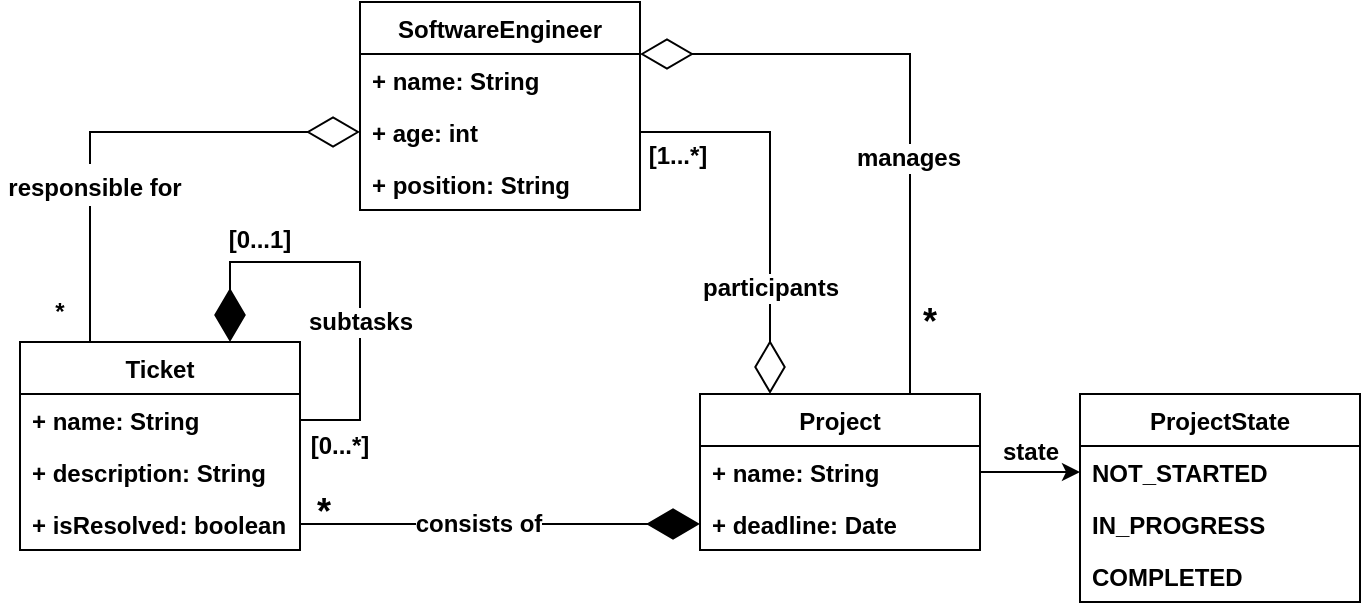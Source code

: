 <mxfile version="20.6.0" type="device"><diagram id="ZMgjUKZN02m_9C2LWV0k" name="Page-1"><mxGraphModel dx="1038" dy="617" grid="1" gridSize="10" guides="1" tooltips="1" connect="1" arrows="1" fold="1" page="1" pageScale="1" pageWidth="850" pageHeight="1100" math="0" shadow="0"><root><mxCell id="0"/><mxCell id="1" parent="0"/><mxCell id="qzNrQBc4EFjXGf2cFist-1" value="SoftwareEngineer" style="swimlane;fontStyle=1;childLayout=stackLayout;horizontal=1;startSize=26;fillColor=none;horizontalStack=0;resizeParent=1;resizeParentMax=0;resizeLast=0;collapsible=1;marginBottom=0;" parent="1" vertex="1"><mxGeometry x="310" y="110" width="140" height="104" as="geometry"/></mxCell><mxCell id="qzNrQBc4EFjXGf2cFist-2" value="+ name: String" style="text;strokeColor=none;fillColor=none;align=left;verticalAlign=top;spacingLeft=4;spacingRight=4;overflow=hidden;rotatable=0;points=[[0,0.5],[1,0.5]];portConstraint=eastwest;fontStyle=1" parent="qzNrQBc4EFjXGf2cFist-1" vertex="1"><mxGeometry y="26" width="140" height="26" as="geometry"/></mxCell><mxCell id="qzNrQBc4EFjXGf2cFist-3" value="+ age: int" style="text;strokeColor=none;fillColor=none;align=left;verticalAlign=top;spacingLeft=4;spacingRight=4;overflow=hidden;rotatable=0;points=[[0,0.5],[1,0.5]];portConstraint=eastwest;fontStyle=1" parent="qzNrQBc4EFjXGf2cFist-1" vertex="1"><mxGeometry y="52" width="140" height="26" as="geometry"/></mxCell><mxCell id="qzNrQBc4EFjXGf2cFist-4" value="+ position: String" style="text;strokeColor=none;fillColor=none;align=left;verticalAlign=top;spacingLeft=4;spacingRight=4;overflow=hidden;rotatable=0;points=[[0,0.5],[1,0.5]];portConstraint=eastwest;fontStyle=1" parent="qzNrQBc4EFjXGf2cFist-1" vertex="1"><mxGeometry y="78" width="140" height="26" as="geometry"/></mxCell><mxCell id="qzNrQBc4EFjXGf2cFist-5" value="Ticket" style="swimlane;fontStyle=1;childLayout=stackLayout;horizontal=1;startSize=26;fillColor=none;horizontalStack=0;resizeParent=1;resizeParentMax=0;resizeLast=0;collapsible=1;marginBottom=0;" parent="1" vertex="1"><mxGeometry x="140" y="280" width="140" height="104" as="geometry"/></mxCell><mxCell id="qzNrQBc4EFjXGf2cFist-6" value="+ name: String" style="text;strokeColor=none;fillColor=none;align=left;verticalAlign=top;spacingLeft=4;spacingRight=4;overflow=hidden;rotatable=0;points=[[0,0.5],[1,0.5]];portConstraint=eastwest;fontStyle=1" parent="qzNrQBc4EFjXGf2cFist-5" vertex="1"><mxGeometry y="26" width="140" height="26" as="geometry"/></mxCell><mxCell id="qzNrQBc4EFjXGf2cFist-7" value="+ description: String" style="text;strokeColor=none;fillColor=none;align=left;verticalAlign=top;spacingLeft=4;spacingRight=4;overflow=hidden;rotatable=0;points=[[0,0.5],[1,0.5]];portConstraint=eastwest;fontStyle=1" parent="qzNrQBc4EFjXGf2cFist-5" vertex="1"><mxGeometry y="52" width="140" height="26" as="geometry"/></mxCell><mxCell id="qzNrQBc4EFjXGf2cFist-8" value="+ isResolved: boolean" style="text;strokeColor=none;fillColor=none;align=left;verticalAlign=top;spacingLeft=4;spacingRight=4;overflow=hidden;rotatable=0;points=[[0,0.5],[1,0.5]];portConstraint=eastwest;fontStyle=1" parent="qzNrQBc4EFjXGf2cFist-5" vertex="1"><mxGeometry y="78" width="140" height="26" as="geometry"/></mxCell><mxCell id="qzNrQBc4EFjXGf2cFist-25" value="" style="endArrow=diamondThin;endFill=1;endSize=24;html=1;rounded=0;entryX=0.75;entryY=0;entryDx=0;entryDy=0;exitX=1;exitY=0.5;exitDx=0;exitDy=0;edgeStyle=orthogonalEdgeStyle;" parent="qzNrQBc4EFjXGf2cFist-5" source="qzNrQBc4EFjXGf2cFist-6" target="qzNrQBc4EFjXGf2cFist-5" edge="1"><mxGeometry width="160" relative="1" as="geometry"><mxPoint x="-70" y="-30" as="sourcePoint"/><mxPoint x="90" y="-30" as="targetPoint"/><Array as="points"><mxPoint x="170" y="39"/><mxPoint x="170" y="-40"/><mxPoint x="105" y="-40"/></Array></mxGeometry></mxCell><mxCell id="qzNrQBc4EFjXGf2cFist-27" value="&lt;font style=&quot;font-size: 12px;&quot;&gt;subtasks&lt;/font&gt;" style="edgeLabel;html=1;align=center;verticalAlign=middle;resizable=0;points=[];fontStyle=1" parent="qzNrQBc4EFjXGf2cFist-25" vertex="1" connectable="0"><mxGeometry x="0.159" y="-2" relative="1" as="geometry"><mxPoint x="15" y="32" as="offset"/></mxGeometry></mxCell><mxCell id="qzNrQBc4EFjXGf2cFist-9" value="Project" style="swimlane;fontStyle=1;childLayout=stackLayout;horizontal=1;startSize=26;fillColor=none;horizontalStack=0;resizeParent=1;resizeParentMax=0;resizeLast=0;collapsible=1;marginBottom=0;" parent="1" vertex="1"><mxGeometry x="480" y="306" width="140" height="78" as="geometry"/></mxCell><mxCell id="qzNrQBc4EFjXGf2cFist-10" value="+ name: String" style="text;strokeColor=none;fillColor=none;align=left;verticalAlign=top;spacingLeft=4;spacingRight=4;overflow=hidden;rotatable=0;points=[[0,0.5],[1,0.5]];portConstraint=eastwest;fontStyle=1" parent="qzNrQBc4EFjXGf2cFist-9" vertex="1"><mxGeometry y="26" width="140" height="26" as="geometry"/></mxCell><mxCell id="qzNrQBc4EFjXGf2cFist-12" value="+ deadline: Date" style="text;strokeColor=none;fillColor=none;align=left;verticalAlign=top;spacingLeft=4;spacingRight=4;overflow=hidden;rotatable=0;points=[[0,0.5],[1,0.5]];portConstraint=eastwest;fontStyle=1" parent="qzNrQBc4EFjXGf2cFist-9" vertex="1"><mxGeometry y="52" width="140" height="26" as="geometry"/></mxCell><mxCell id="qzNrQBc4EFjXGf2cFist-24" value="" style="endArrow=diamondThin;endFill=1;endSize=24;html=1;rounded=0;entryX=0;entryY=0.5;entryDx=0;entryDy=0;exitX=1;exitY=0.5;exitDx=0;exitDy=0;fontStyle=1" parent="1" source="qzNrQBc4EFjXGf2cFist-8" target="qzNrQBc4EFjXGf2cFist-12" edge="1"><mxGeometry width="160" relative="1" as="geometry"><mxPoint x="290" y="390" as="sourcePoint"/><mxPoint x="450" y="390" as="targetPoint"/></mxGeometry></mxCell><mxCell id="qzNrQBc4EFjXGf2cFist-40" value="&lt;b&gt;consists of&lt;/b&gt;" style="edgeLabel;html=1;align=center;verticalAlign=middle;resizable=0;points=[];fontSize=12;" parent="qzNrQBc4EFjXGf2cFist-24" vertex="1" connectable="0"><mxGeometry x="-0.11" relative="1" as="geometry"><mxPoint as="offset"/></mxGeometry></mxCell><mxCell id="qzNrQBc4EFjXGf2cFist-26" value="" style="endArrow=diamondThin;endFill=0;endSize=24;html=1;rounded=0;entryX=0;entryY=0.5;entryDx=0;entryDy=0;exitX=0.25;exitY=0;exitDx=0;exitDy=0;" parent="1" source="qzNrQBc4EFjXGf2cFist-5" target="qzNrQBc4EFjXGf2cFist-3" edge="1"><mxGeometry width="160" relative="1" as="geometry"><mxPoint x="340" y="430" as="sourcePoint"/><mxPoint x="500" y="430" as="targetPoint"/><Array as="points"><mxPoint x="175" y="175"/></Array></mxGeometry></mxCell><mxCell id="qzNrQBc4EFjXGf2cFist-42" value="&lt;font style=&quot;font-size: 12px;&quot;&gt;&lt;b&gt;responsible for&lt;/b&gt;&lt;/font&gt;" style="edgeLabel;html=1;align=center;verticalAlign=middle;resizable=0;points=[];fontSize=18;" parent="qzNrQBc4EFjXGf2cFist-26" vertex="1" connectable="0"><mxGeometry x="-0.342" y="-2" relative="1" as="geometry"><mxPoint as="offset"/></mxGeometry></mxCell><mxCell id="qzNrQBc4EFjXGf2cFist-28" value="[0...1]" style="text;html=1;strokeColor=none;fillColor=none;align=center;verticalAlign=middle;whiteSpace=wrap;rounded=0;fontSize=12;fontStyle=1" parent="1" vertex="1"><mxGeometry x="230" y="214" width="60" height="30" as="geometry"/></mxCell><mxCell id="qzNrQBc4EFjXGf2cFist-29" value="&lt;b&gt;[0...*]&lt;/b&gt;" style="text;html=1;strokeColor=none;fillColor=none;align=center;verticalAlign=middle;whiteSpace=wrap;rounded=0;fontSize=12;" parent="1" vertex="1"><mxGeometry x="270" y="317" width="60" height="30" as="geometry"/></mxCell><mxCell id="qzNrQBc4EFjXGf2cFist-30" value="&lt;b&gt;*&lt;/b&gt;" style="text;html=1;strokeColor=none;fillColor=none;align=center;verticalAlign=middle;whiteSpace=wrap;rounded=0;fontSize=12;" parent="1" vertex="1"><mxGeometry x="130" y="250" width="60" height="30" as="geometry"/></mxCell><mxCell id="qzNrQBc4EFjXGf2cFist-34" value="" style="endArrow=diamondThin;endFill=0;endSize=24;html=1;rounded=0;fontSize=12;entryX=1;entryY=0.25;entryDx=0;entryDy=0;exitX=0.75;exitY=0;exitDx=0;exitDy=0;" parent="1" source="qzNrQBc4EFjXGf2cFist-9" target="qzNrQBc4EFjXGf2cFist-1" edge="1"><mxGeometry width="160" relative="1" as="geometry"><mxPoint x="340" y="430" as="sourcePoint"/><mxPoint x="500" y="430" as="targetPoint"/><Array as="points"><mxPoint x="585" y="136"/></Array></mxGeometry></mxCell><mxCell id="qzNrQBc4EFjXGf2cFist-36" value="&lt;b&gt;manages&lt;/b&gt;" style="edgeLabel;html=1;align=center;verticalAlign=middle;resizable=0;points=[];fontSize=12;" parent="qzNrQBc4EFjXGf2cFist-34" vertex="1" connectable="0"><mxGeometry x="-0.556" y="3" relative="1" as="geometry"><mxPoint x="2" y="-51" as="offset"/></mxGeometry></mxCell><mxCell id="qzNrQBc4EFjXGf2cFist-35" value="*" style="text;html=1;strokeColor=none;fillColor=none;align=center;verticalAlign=middle;whiteSpace=wrap;rounded=0;fontSize=18;fontStyle=1" parent="1" vertex="1"><mxGeometry x="565" y="255" width="60" height="30" as="geometry"/></mxCell><mxCell id="qzNrQBc4EFjXGf2cFist-37" value="" style="endArrow=diamondThin;endFill=0;endSize=24;html=1;rounded=0;fontSize=12;entryX=0.25;entryY=0;entryDx=0;entryDy=0;exitX=1;exitY=0.5;exitDx=0;exitDy=0;" parent="1" source="qzNrQBc4EFjXGf2cFist-3" target="qzNrQBc4EFjXGf2cFist-9" edge="1"><mxGeometry width="160" relative="1" as="geometry"><mxPoint x="340" y="430" as="sourcePoint"/><mxPoint x="500" y="430" as="targetPoint"/><Array as="points"><mxPoint x="515" y="175"/></Array></mxGeometry></mxCell><mxCell id="qzNrQBc4EFjXGf2cFist-39" value="&lt;b&gt;participants&lt;/b&gt;" style="edgeLabel;html=1;align=center;verticalAlign=middle;resizable=0;points=[];fontSize=12;" parent="qzNrQBc4EFjXGf2cFist-37" vertex="1" connectable="0"><mxGeometry x="0.224" relative="1" as="geometry"><mxPoint y="23" as="offset"/></mxGeometry></mxCell><mxCell id="qzNrQBc4EFjXGf2cFist-38" value="&lt;b&gt;[1...*]&lt;/b&gt;" style="text;html=1;strokeColor=none;fillColor=none;align=center;verticalAlign=middle;whiteSpace=wrap;rounded=0;fontSize=12;" parent="1" vertex="1"><mxGeometry x="439" y="172" width="60" height="30" as="geometry"/></mxCell><mxCell id="qzNrQBc4EFjXGf2cFist-41" value="*" style="text;html=1;strokeColor=none;fillColor=none;align=center;verticalAlign=middle;whiteSpace=wrap;rounded=0;fontSize=18;fontStyle=1" parent="1" vertex="1"><mxGeometry x="262" y="350" width="60" height="30" as="geometry"/></mxCell><mxCell id="zBadh2CSAZ9pjznxS3TC-9" value="ProjectState" style="swimlane;fontStyle=1;childLayout=stackLayout;horizontal=1;startSize=26;fillColor=none;horizontalStack=0;resizeParent=1;resizeParentMax=0;resizeLast=0;collapsible=1;marginBottom=0;" parent="1" vertex="1"><mxGeometry x="670" y="306" width="140" height="104" as="geometry"/></mxCell><mxCell id="zBadh2CSAZ9pjznxS3TC-10" value="NOT_STARTED" style="text;strokeColor=none;fillColor=none;align=left;verticalAlign=top;spacingLeft=4;spacingRight=4;overflow=hidden;rotatable=0;points=[[0,0.5],[1,0.5]];portConstraint=eastwest;fontStyle=1" parent="zBadh2CSAZ9pjznxS3TC-9" vertex="1"><mxGeometry y="26" width="140" height="26" as="geometry"/></mxCell><mxCell id="zBadh2CSAZ9pjznxS3TC-11" value="IN_PROGRESS" style="text;strokeColor=none;fillColor=none;align=left;verticalAlign=top;spacingLeft=4;spacingRight=4;overflow=hidden;rotatable=0;points=[[0,0.5],[1,0.5]];portConstraint=eastwest;fontStyle=1" parent="zBadh2CSAZ9pjznxS3TC-9" vertex="1"><mxGeometry y="52" width="140" height="26" as="geometry"/></mxCell><mxCell id="zBadh2CSAZ9pjznxS3TC-12" value="COMPLETED" style="text;strokeColor=none;fillColor=none;align=left;verticalAlign=top;spacingLeft=4;spacingRight=4;overflow=hidden;rotatable=0;points=[[0,0.5],[1,0.5]];portConstraint=eastwest;fontStyle=1" parent="zBadh2CSAZ9pjznxS3TC-9" vertex="1"><mxGeometry y="78" width="140" height="26" as="geometry"/></mxCell><mxCell id="zBadh2CSAZ9pjznxS3TC-15" style="edgeStyle=orthogonalEdgeStyle;rounded=0;orthogonalLoop=1;jettySize=auto;html=1;exitX=1;exitY=0.5;exitDx=0;exitDy=0;fontSize=14;fontColor=#FF0000;" parent="1" source="qzNrQBc4EFjXGf2cFist-10" target="zBadh2CSAZ9pjznxS3TC-10" edge="1"><mxGeometry relative="1" as="geometry"/></mxCell><mxCell id="zBadh2CSAZ9pjznxS3TC-16" value="&lt;font color=&quot;#000000&quot; style=&quot;font-size: 12px;&quot;&gt;&lt;b&gt;state&lt;/b&gt;&lt;/font&gt;" style="text;html=1;align=center;verticalAlign=middle;resizable=0;points=[];autosize=1;strokeColor=none;fillColor=none;fontSize=12;fontColor=#FF0000;" parent="1" vertex="1"><mxGeometry x="620" y="320" width="50" height="30" as="geometry"/></mxCell></root></mxGraphModel></diagram></mxfile>